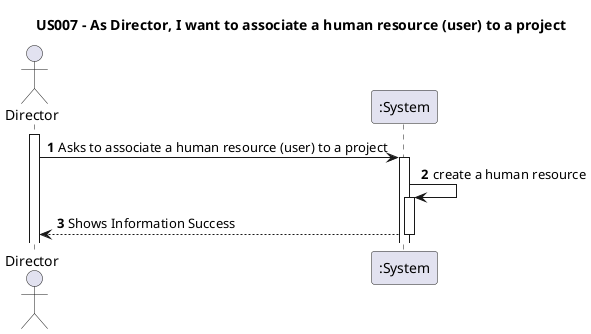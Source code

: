 @startuml
'https://plantuml.com/sequence-diagram

title US007 - As Director, I want to associate a human resource (user) to a project

autoactivate on
autonumber

actor "Director" as user
participant ":System" as System

activate user

user -> System: Asks to associate a human resource (user) to a project
System -> System : create a human resource
System --> user: Shows Information Success

@enduml
